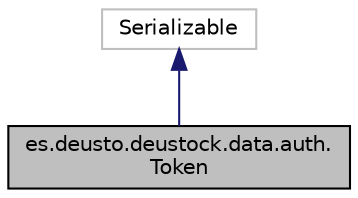 digraph "es.deusto.deustock.data.auth.Token"
{
 // LATEX_PDF_SIZE
  edge [fontname="Helvetica",fontsize="10",labelfontname="Helvetica",labelfontsize="10"];
  node [fontname="Helvetica",fontsize="10",shape=record];
  Node1 [label="es.deusto.deustock.data.auth.\lToken",height=0.2,width=0.4,color="black", fillcolor="grey75", style="filled", fontcolor="black",tooltip=" "];
  Node2 -> Node1 [dir="back",color="midnightblue",fontsize="10",style="solid",fontname="Helvetica"];
  Node2 [label="Serializable",height=0.2,width=0.4,color="grey75", fillcolor="white", style="filled",tooltip=" "];
}
